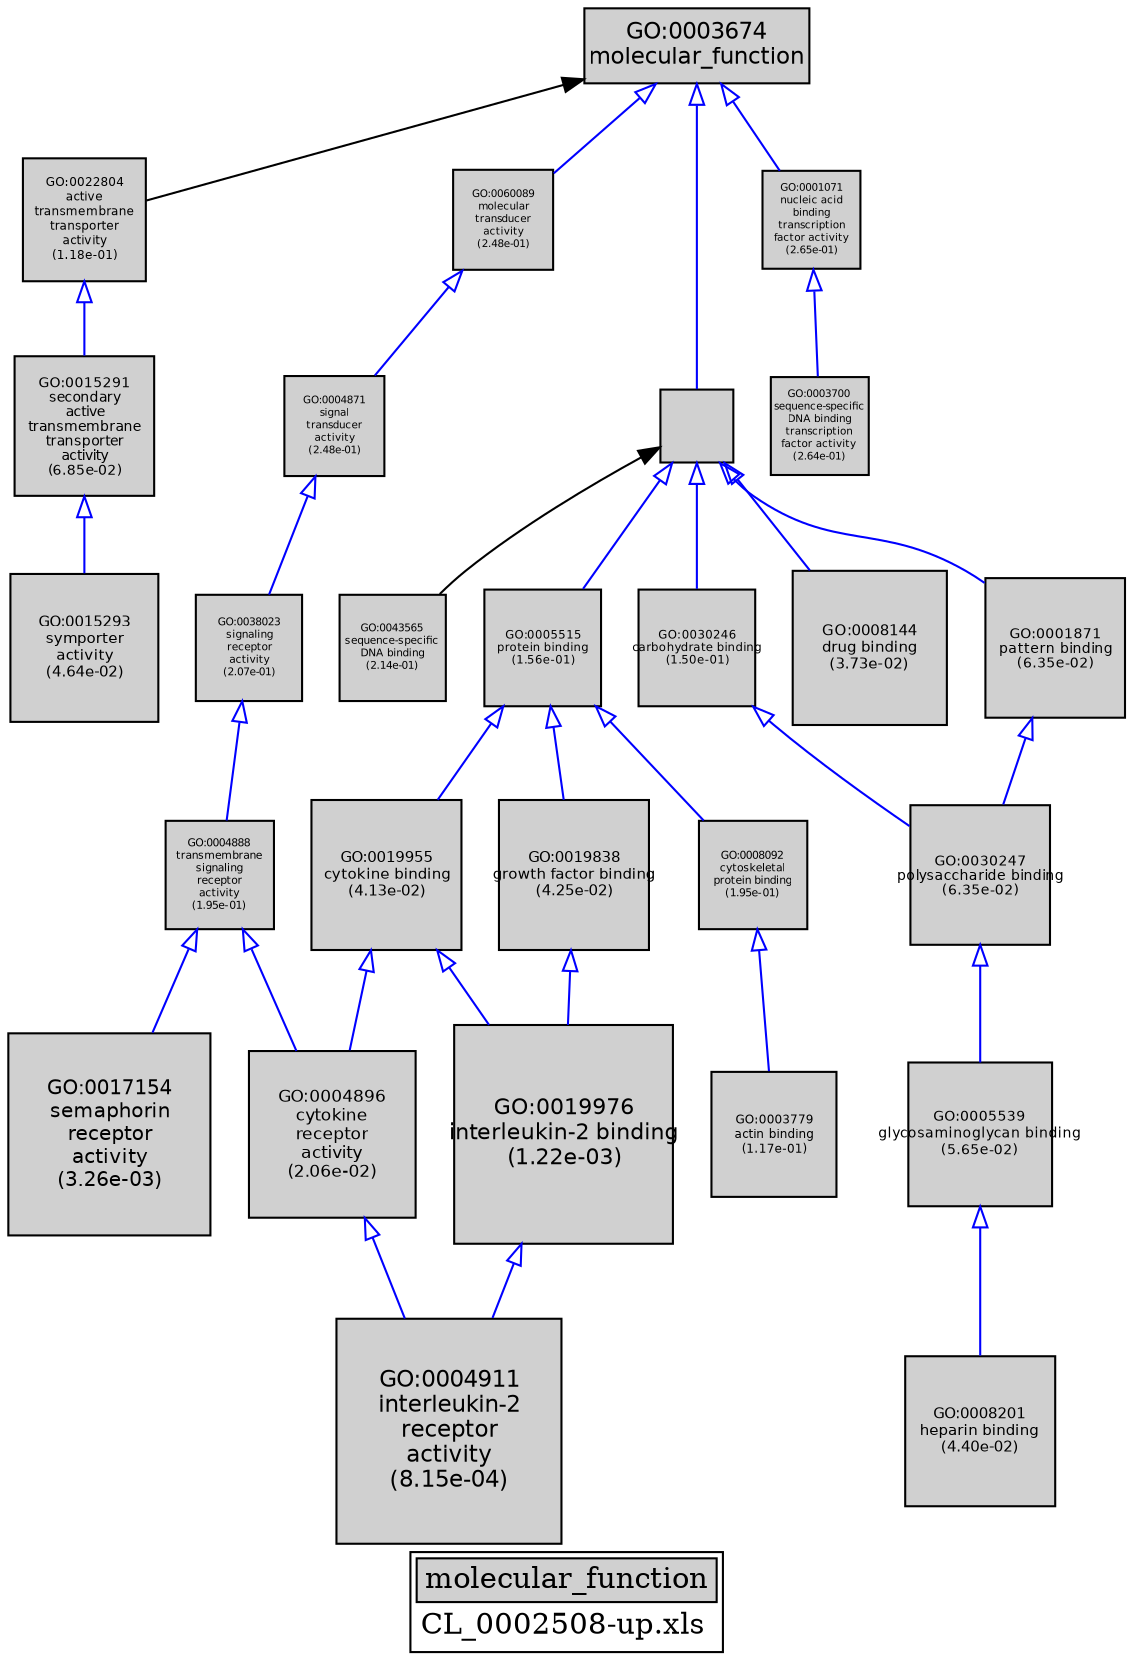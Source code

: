 digraph "molecular_function" {
graph [ bgcolor = "#FFFFFF", label = <<TABLE COLOR="black" BGCOLOR="white"><TR><TD COLSPAN="2" BGCOLOR="#D0D0D0"><FONT COLOR="black">molecular_function</FONT></TD></TR><TR><TD BORDER="0">CL_0002508-up.xls</TD></TR></TABLE>> ];
node [ fontname = "Helvetica" ];

subgraph "nodes" {

node [ style = "filled", fixedsize = "true", width = 1, shape = "box", fontsize = 9, fillcolor = "#D0D0D0", fontcolor = "black", color = "black" ];

"GO:0003674" [ URL = "#GO:0003674", label = <<TABLE BORDER="0"><TR><TD>GO:0003674<BR/>molecular_function</TD></TR></TABLE>>, width = 1.5, shape = "box", fontsize = 10.8 ];
"GO:0019838" [ URL = "#GO:0019838", label = <<TABLE BORDER="0"><TR><TD>GO:0019838<BR/>growth factor binding<BR/>(4.25e-02)</TD></TR></TABLE>>, width = 1.00251952317, shape = "box", fontsize = 7.2181405668, height = 1.00251952317 ];
"GO:0022804" [ URL = "#GO:0022804", label = <<TABLE BORDER="0"><TR><TD>GO:0022804<BR/>active<BR/>transmembrane<BR/>transporter<BR/>activity<BR/>(1.18e-01)</TD></TR></TABLE>>, width = 0.826310122406, shape = "box", fontsize = 5.94943288132, height = 0.826310122406 ];
"GO:0060089" [ URL = "#GO:0060089", label = <<TABLE BORDER="0"><TR><TD>GO:0060089<BR/>molecular<BR/>transducer<BR/>activity<BR/>(2.48e-01)</TD></TR></TABLE>>, width = 0.670069957137, shape = "box", fontsize = 5.0, height = 0.670069957137 ];
"GO:0008144" [ URL = "#GO:0008144", label = <<TABLE BORDER="0"><TR><TD>GO:0008144<BR/>drug binding<BR/>(3.73e-02)</TD></TR></TABLE>>, width = 1.0225266576, shape = "box", fontsize = 7.36219193469, height = 1.0225266576 ];
"GO:0038023" [ URL = "#GO:0038023", label = <<TABLE BORDER="0"><TR><TD>GO:0038023<BR/>signaling<BR/>receptor<BR/>activity<BR/>(2.07e-01)</TD></TR></TABLE>>, width = 0.710898169863, shape = "box", fontsize = 5.11846682302, height = 0.710898169863 ];
"GO:0019976" [ URL = "#GO:0019976", label = <<TABLE BORDER="0"><TR><TD>GO:0019976<BR/>interleukin-2 binding<BR/>(1.22e-03)</TD></TR></TABLE>>, width = 1.45682693152, shape = "box", fontsize = 10.489153907, height = 1.45682693152 ];
"GO:0004888" [ URL = "#GO:0004888", label = <<TABLE BORDER="0"><TR><TD>GO:0004888<BR/>transmembrane<BR/>signaling<BR/>receptor<BR/>activity<BR/>(1.95e-01)</TD></TR></TABLE>>, width = 0.72436601446, shape = "box", fontsize = 5.21543530411, height = 0.72436601446 ];
"GO:0005488" [ URL = "#GO:0005488", label = "", width = 0.49010063581, shape = "box", height = 0.49010063581 ];
"GO:0003779" [ URL = "#GO:0003779", label = <<TABLE BORDER="0"><TR><TD>GO:0003779<BR/>actin binding<BR/>(1.17e-01)</TD></TR></TABLE>>, width = 0.827498606156, shape = "box", fontsize = 5.95798996432, height = 0.827498606156 ];
"GO:0001871" [ URL = "#GO:0001871", label = <<TABLE BORDER="0"><TR><TD>GO:0001871<BR/>pattern binding<BR/>(6.35e-02)</TD></TR></TABLE>>, width = 0.937148665481, shape = "box", fontsize = 6.74747039146, height = 0.937148665481 ];
"GO:0015291" [ URL = "#GO:0015291", label = <<TABLE BORDER="0"><TR><TD>GO:0015291<BR/>secondary<BR/>active<BR/>transmembrane<BR/>transporter<BR/>activity<BR/>(6.85e-02)</TD></TR></TABLE>>, width = 0.924303738905, shape = "box", fontsize = 6.65498692012, height = 0.924303738905 ];
"GO:0008201" [ URL = "#GO:0008201", label = <<TABLE BORDER="0"><TR><TD>GO:0008201<BR/>heparin binding<BR/>(4.40e-02)</TD></TR></TABLE>>, width = 0.996791041173, shape = "box", fontsize = 7.17689549645, height = 0.996791041173 ];
"GO:0015293" [ URL = "#GO:0015293", label = <<TABLE BORDER="0"><TR><TD>GO:0015293<BR/>symporter<BR/>activity<BR/>(4.64e-02)</TD></TR></TABLE>>, width = 0.988526766256, shape = "box", fontsize = 7.11739271704, height = 0.988526766256 ];
"GO:0043565" [ URL = "#GO:0043565", label = <<TABLE BORDER="0"><TR><TD>GO:0043565<BR/>sequence-specific<BR/>DNA binding<BR/>(2.14e-01)</TD></TR></TABLE>>, width = 0.703902120337, shape = "box", fontsize = 5.06809526643, height = 0.703902120337 ];
"GO:0008092" [ URL = "#GO:0008092", label = <<TABLE BORDER="0"><TR><TD>GO:0008092<BR/>cytoskeletal<BR/>protein binding<BR/>(1.95e-01)</TD></TR></TABLE>>, width = 0.724252513215, shape = "box", fontsize = 5.21461809515, height = 0.724252513215 ];
"GO:0030247" [ URL = "#GO:0030247", label = <<TABLE BORDER="0"><TR><TD>GO:0030247<BR/>polysaccharide binding<BR/>(6.35e-02)</TD></TR></TABLE>>, width = 0.937148665481, shape = "box", fontsize = 6.74747039146, height = 0.937148665481 ];
"GO:0019955" [ URL = "#GO:0019955", label = <<TABLE BORDER="0"><TR><TD>GO:0019955<BR/>cytokine binding<BR/>(4.13e-02)</TD></TR></TABLE>>, width = 1.0069398206, shape = "box", fontsize = 7.24996670829, height = 1.0069398206 ];
"GO:0004871" [ URL = "#GO:0004871", label = <<TABLE BORDER="0"><TR><TD>GO:0004871<BR/>signal<BR/>transducer<BR/>activity<BR/>(2.48e-01)</TD></TR></TABLE>>, width = 0.670069957137, shape = "box", fontsize = 5.0, height = 0.670069957137 ];
"GO:0017154" [ URL = "#GO:0017154", label = <<TABLE BORDER="0"><TR><TD>GO:0017154<BR/>semaphorin<BR/>receptor<BR/>activity<BR/>(3.26e-03)</TD></TR></TABLE>>, width = 1.34673004238, shape = "box", fontsize = 9.69645630512, height = 1.34673004238 ];
"GO:0001071" [ URL = "#GO:0001071", label = <<TABLE BORDER="0"><TR><TD>GO:0001071<BR/>nucleic acid<BR/>binding<BR/>transcription<BR/>factor activity<BR/>(2.65e-01)</TD></TR></TABLE>>, width = 0.654397628122, shape = "box", fontsize = 5.0, height = 0.654397628122 ];
"GO:0004896" [ URL = "#GO:0004896", label = <<TABLE BORDER="0"><TR><TD>GO:0004896<BR/>cytokine<BR/>receptor<BR/>activity<BR/>(2.06e-02)</TD></TR></TABLE>>, width = 1.1101979911, shape = "box", fontsize = 7.9934255359, height = 1.1101979911 ];
"GO:0030246" [ URL = "#GO:0030246", label = <<TABLE BORDER="0"><TR><TD>GO:0030246<BR/>carbohydrate binding<BR/>(1.50e-01)</TD></TR></TABLE>>, width = 0.779989251743, shape = "box", fontsize = 5.61592261255, height = 0.779989251743 ];
"GO:0005515" [ URL = "#GO:0005515", label = <<TABLE BORDER="0"><TR><TD>GO:0005515<BR/>protein binding<BR/>(1.56e-01)</TD></TR></TABLE>>, width = 0.771573009587, shape = "box", fontsize = 5.55532566903, height = 0.771573009587 ];
"GO:0004911" [ URL = "#GO:0004911", label = <<TABLE BORDER="0"><TR><TD>GO:0004911<BR/>interleukin-2<BR/>receptor<BR/>activity<BR/>(8.15e-04)</TD></TR></TABLE>>, width = 1.5, shape = "box", fontsize = 10.8, height = 1.5 ];
"GO:0003700" [ URL = "#GO:0003700", label = <<TABLE BORDER="0"><TR><TD>GO:0003700<BR/>sequence-specific<BR/>DNA binding<BR/>transcription<BR/>factor activity<BR/>(2.64e-01)</TD></TR></TABLE>>, width = 0.65497126847, shape = "box", fontsize = 5.0, height = 0.65497126847 ];
"GO:0005539" [ URL = "#GO:0005539", label = <<TABLE BORDER="0"><TR><TD>GO:0005539<BR/>glycosaminoglycan binding<BR/>(5.65e-02)</TD></TR></TABLE>>, width = 0.956491715508, shape = "box", fontsize = 6.88674035166, height = 0.956491715508 ];
}
subgraph "edges" {


edge [ dir = "back", weight = 1 ];
subgraph "regulates" {


edge [ color = "cyan", arrowtail = "none" ];
subgraph "positive" {


edge [ color = "green", arrowtail = "vee" ];
}
subgraph "negative" {


edge [ color = "red", arrowtail = "tee" ];
}
}
subgraph "part_of" {


edge [ color = "purple", arrowtail = "diamond", weight = 2.5 ];
}
subgraph "is_a" {


edge [ color = "blue", arrowtail = "empty", weight = 5.0 ];
"GO:0004871" -> "GO:0038023";
"GO:0019976" -> "GO:0004911";
"GO:0008092" -> "GO:0003779";
"GO:0005488" -> "GO:0008144";
"GO:0030247" -> "GO:0005539";
"GO:0005488" -> "GO:0005515";
"GO:0022804" -> "GO:0015291";
"GO:0001871" -> "GO:0030247";
"GO:0004888" -> "GO:0004896";
"GO:0005515" -> "GO:0019955";
"GO:0005488" -> "GO:0030246";
"GO:0003674" -> "GO:0001071";
"GO:0015291" -> "GO:0015293";
"GO:0019838" -> "GO:0019976";
"GO:0003674" -> "GO:0060089";
"GO:0060089" -> "GO:0004871";
"GO:0038023" -> "GO:0004888";
"GO:0004888" -> "GO:0017154";
"GO:0001071" -> "GO:0003700";
"GO:0005515" -> "GO:0008092";
"GO:0005515" -> "GO:0019838";
"GO:0004896" -> "GO:0004911";
"GO:0030246" -> "GO:0030247";
"GO:0019955" -> "GO:0019976";
"GO:0003674" -> "GO:0005488";
"GO:0005488" -> "GO:0001871";
"GO:0019955" -> "GO:0004896";
"GO:0005539" -> "GO:0008201";
}
"GO:0003674" -> "GO:0022804";
"GO:0005488" -> "GO:0043565";
}
}
